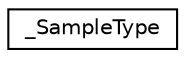 digraph "Graphical Class Hierarchy"
{
  edge [fontname="Helvetica",fontsize="10",labelfontname="Helvetica",labelfontsize="10"];
  node [fontname="Helvetica",fontsize="10",shape=record];
  rankdir="LR";
  Node1 [label="_SampleType",height=0.2,width=0.4,color="black", fillcolor="white", style="filled",URL="$struct___sample_type.html"];
}
